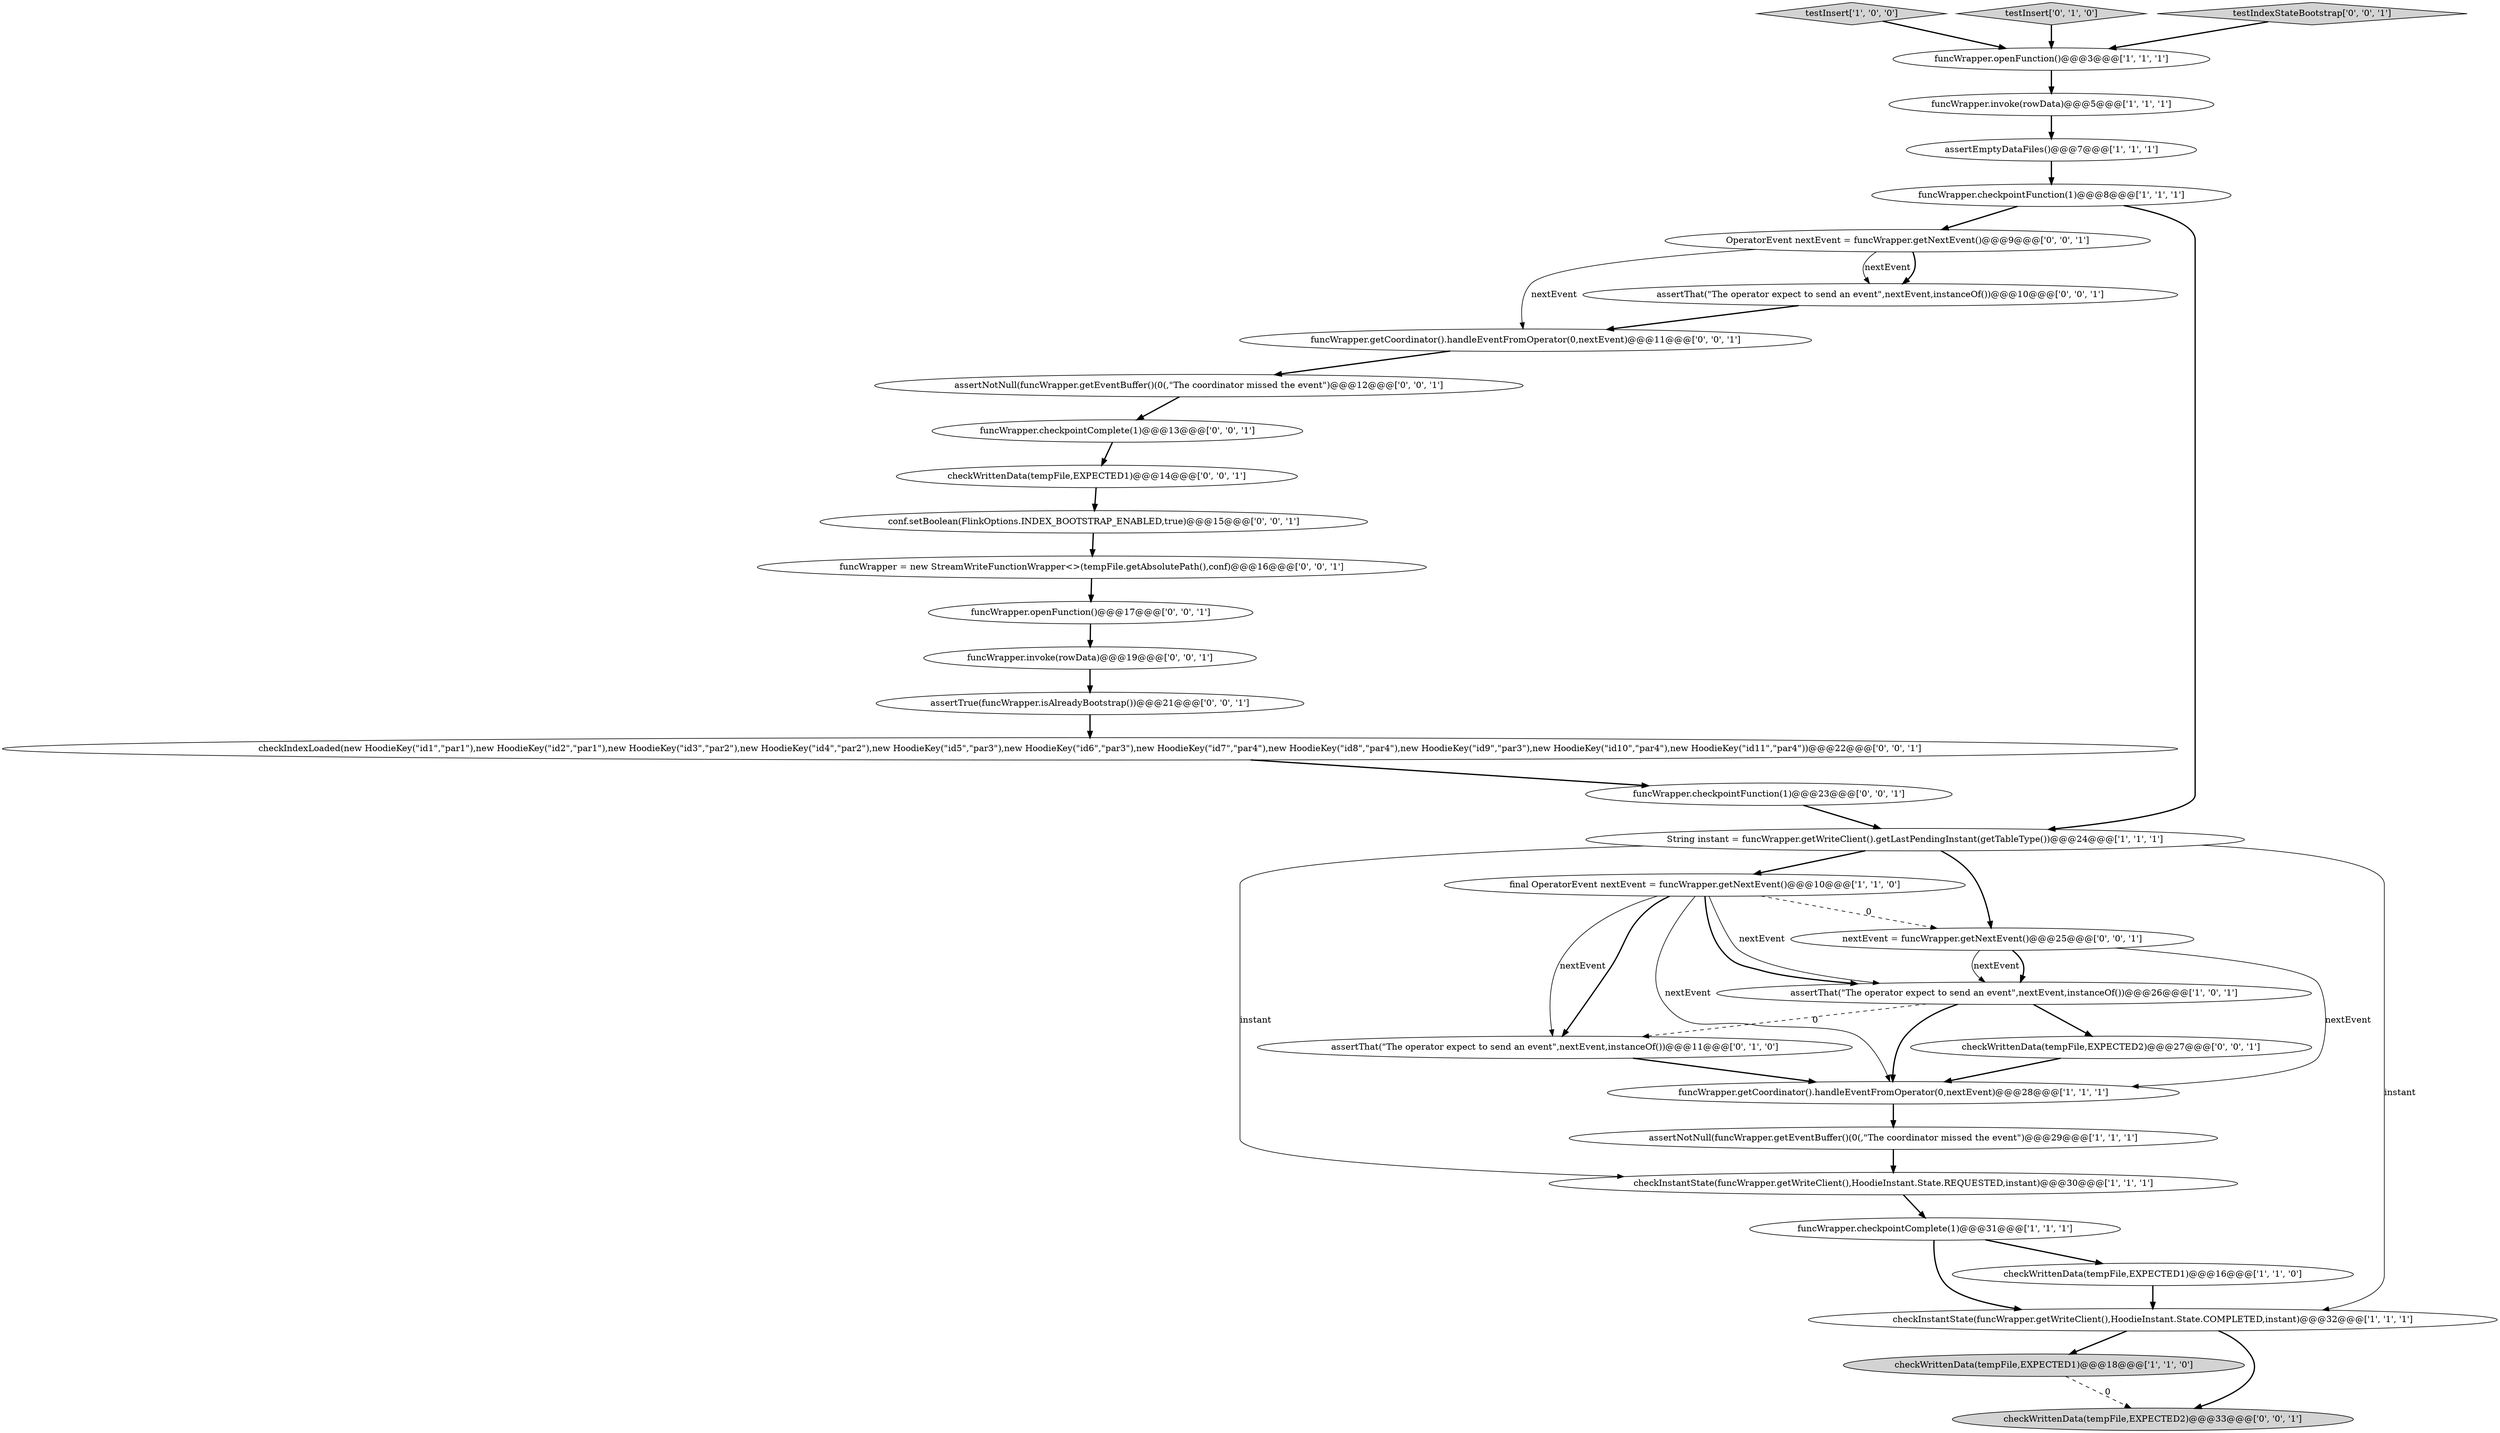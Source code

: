 digraph {
27 [style = filled, label = "nextEvent = funcWrapper.getNextEvent()@@@25@@@['0', '0', '1']", fillcolor = white, shape = ellipse image = "AAA0AAABBB3BBB"];
9 [style = filled, label = "testInsert['1', '0', '0']", fillcolor = lightgray, shape = diamond image = "AAA0AAABBB1BBB"];
4 [style = filled, label = "funcWrapper.openFunction()@@@3@@@['1', '1', '1']", fillcolor = white, shape = ellipse image = "AAA0AAABBB1BBB"];
6 [style = filled, label = "checkWrittenData(tempFile,EXPECTED1)@@@18@@@['1', '1', '0']", fillcolor = lightgray, shape = ellipse image = "AAA0AAABBB1BBB"];
31 [style = filled, label = "checkIndexLoaded(new HoodieKey(\"id1\",\"par1\"),new HoodieKey(\"id2\",\"par1\"),new HoodieKey(\"id3\",\"par2\"),new HoodieKey(\"id4\",\"par2\"),new HoodieKey(\"id5\",\"par3\"),new HoodieKey(\"id6\",\"par3\"),new HoodieKey(\"id7\",\"par4\"),new HoodieKey(\"id8\",\"par4\"),new HoodieKey(\"id9\",\"par3\"),new HoodieKey(\"id10\",\"par4\"),new HoodieKey(\"id11\",\"par4\"))@@@22@@@['0', '0', '1']", fillcolor = white, shape = ellipse image = "AAA0AAABBB3BBB"];
16 [style = filled, label = "testInsert['0', '1', '0']", fillcolor = lightgray, shape = diamond image = "AAA0AAABBB2BBB"];
25 [style = filled, label = "assertThat(\"The operator expect to send an event\",nextEvent,instanceOf())@@@10@@@['0', '0', '1']", fillcolor = white, shape = ellipse image = "AAA0AAABBB3BBB"];
21 [style = filled, label = "OperatorEvent nextEvent = funcWrapper.getNextEvent()@@@9@@@['0', '0', '1']", fillcolor = white, shape = ellipse image = "AAA0AAABBB3BBB"];
14 [style = filled, label = "funcWrapper.getCoordinator().handleEventFromOperator(0,nextEvent)@@@28@@@['1', '1', '1']", fillcolor = white, shape = ellipse image = "AAA0AAABBB1BBB"];
30 [style = filled, label = "funcWrapper.invoke(rowData)@@@19@@@['0', '0', '1']", fillcolor = white, shape = ellipse image = "AAA0AAABBB3BBB"];
5 [style = filled, label = "checkWrittenData(tempFile,EXPECTED1)@@@16@@@['1', '1', '0']", fillcolor = white, shape = ellipse image = "AAA0AAABBB1BBB"];
28 [style = filled, label = "funcWrapper = new StreamWriteFunctionWrapper<>(tempFile.getAbsolutePath(),conf)@@@16@@@['0', '0', '1']", fillcolor = white, shape = ellipse image = "AAA0AAABBB3BBB"];
19 [style = filled, label = "funcWrapper.checkpointComplete(1)@@@13@@@['0', '0', '1']", fillcolor = white, shape = ellipse image = "AAA0AAABBB3BBB"];
18 [style = filled, label = "funcWrapper.getCoordinator().handleEventFromOperator(0,nextEvent)@@@11@@@['0', '0', '1']", fillcolor = white, shape = ellipse image = "AAA0AAABBB3BBB"];
17 [style = filled, label = "assertTrue(funcWrapper.isAlreadyBootstrap())@@@21@@@['0', '0', '1']", fillcolor = white, shape = ellipse image = "AAA0AAABBB3BBB"];
7 [style = filled, label = "funcWrapper.checkpointComplete(1)@@@31@@@['1', '1', '1']", fillcolor = white, shape = ellipse image = "AAA0AAABBB1BBB"];
0 [style = filled, label = "final OperatorEvent nextEvent = funcWrapper.getNextEvent()@@@10@@@['1', '1', '0']", fillcolor = white, shape = ellipse image = "AAA0AAABBB1BBB"];
33 [style = filled, label = "funcWrapper.openFunction()@@@17@@@['0', '0', '1']", fillcolor = white, shape = ellipse image = "AAA0AAABBB3BBB"];
32 [style = filled, label = "assertNotNull(funcWrapper.getEventBuffer()(0(,\"The coordinator missed the event\")@@@12@@@['0', '0', '1']", fillcolor = white, shape = ellipse image = "AAA0AAABBB3BBB"];
3 [style = filled, label = "assertEmptyDataFiles()@@@7@@@['1', '1', '1']", fillcolor = white, shape = ellipse image = "AAA0AAABBB1BBB"];
2 [style = filled, label = "checkInstantState(funcWrapper.getWriteClient(),HoodieInstant.State.REQUESTED,instant)@@@30@@@['1', '1', '1']", fillcolor = white, shape = ellipse image = "AAA0AAABBB1BBB"];
8 [style = filled, label = "checkInstantState(funcWrapper.getWriteClient(),HoodieInstant.State.COMPLETED,instant)@@@32@@@['1', '1', '1']", fillcolor = white, shape = ellipse image = "AAA0AAABBB1BBB"];
24 [style = filled, label = "testIndexStateBootstrap['0', '0', '1']", fillcolor = lightgray, shape = diamond image = "AAA0AAABBB3BBB"];
15 [style = filled, label = "assertThat(\"The operator expect to send an event\",nextEvent,instanceOf())@@@11@@@['0', '1', '0']", fillcolor = white, shape = ellipse image = "AAA1AAABBB2BBB"];
23 [style = filled, label = "conf.setBoolean(FlinkOptions.INDEX_BOOTSTRAP_ENABLED,true)@@@15@@@['0', '0', '1']", fillcolor = white, shape = ellipse image = "AAA0AAABBB3BBB"];
26 [style = filled, label = "checkWrittenData(tempFile,EXPECTED2)@@@33@@@['0', '0', '1']", fillcolor = lightgray, shape = ellipse image = "AAA0AAABBB3BBB"];
12 [style = filled, label = "String instant = funcWrapper.getWriteClient().getLastPendingInstant(getTableType())@@@24@@@['1', '1', '1']", fillcolor = white, shape = ellipse image = "AAA0AAABBB1BBB"];
22 [style = filled, label = "checkWrittenData(tempFile,EXPECTED2)@@@27@@@['0', '0', '1']", fillcolor = white, shape = ellipse image = "AAA0AAABBB3BBB"];
13 [style = filled, label = "assertThat(\"The operator expect to send an event\",nextEvent,instanceOf())@@@26@@@['1', '0', '1']", fillcolor = white, shape = ellipse image = "AAA0AAABBB1BBB"];
29 [style = filled, label = "checkWrittenData(tempFile,EXPECTED1)@@@14@@@['0', '0', '1']", fillcolor = white, shape = ellipse image = "AAA0AAABBB3BBB"];
1 [style = filled, label = "assertNotNull(funcWrapper.getEventBuffer()(0(,\"The coordinator missed the event\")@@@29@@@['1', '1', '1']", fillcolor = white, shape = ellipse image = "AAA0AAABBB1BBB"];
20 [style = filled, label = "funcWrapper.checkpointFunction(1)@@@23@@@['0', '0', '1']", fillcolor = white, shape = ellipse image = "AAA0AAABBB3BBB"];
10 [style = filled, label = "funcWrapper.invoke(rowData)@@@5@@@['1', '1', '1']", fillcolor = white, shape = ellipse image = "AAA0AAABBB1BBB"];
11 [style = filled, label = "funcWrapper.checkpointFunction(1)@@@8@@@['1', '1', '1']", fillcolor = white, shape = ellipse image = "AAA0AAABBB1BBB"];
12->0 [style = bold, label=""];
12->27 [style = bold, label=""];
3->11 [style = bold, label=""];
7->8 [style = bold, label=""];
5->8 [style = bold, label=""];
11->12 [style = bold, label=""];
11->21 [style = bold, label=""];
16->4 [style = bold, label=""];
9->4 [style = bold, label=""];
6->26 [style = dashed, label="0"];
2->7 [style = bold, label=""];
27->13 [style = bold, label=""];
8->26 [style = bold, label=""];
0->13 [style = solid, label="nextEvent"];
0->27 [style = dashed, label="0"];
13->22 [style = bold, label=""];
24->4 [style = bold, label=""];
12->2 [style = solid, label="instant"];
8->6 [style = bold, label=""];
25->18 [style = bold, label=""];
0->13 [style = bold, label=""];
10->3 [style = bold, label=""];
29->23 [style = bold, label=""];
18->32 [style = bold, label=""];
14->1 [style = bold, label=""];
21->25 [style = bold, label=""];
33->30 [style = bold, label=""];
0->15 [style = bold, label=""];
19->29 [style = bold, label=""];
15->14 [style = bold, label=""];
28->33 [style = bold, label=""];
22->14 [style = bold, label=""];
27->13 [style = solid, label="nextEvent"];
31->20 [style = bold, label=""];
4->10 [style = bold, label=""];
7->5 [style = bold, label=""];
21->25 [style = solid, label="nextEvent"];
0->14 [style = solid, label="nextEvent"];
23->28 [style = bold, label=""];
27->14 [style = solid, label="nextEvent"];
13->15 [style = dashed, label="0"];
13->14 [style = bold, label=""];
30->17 [style = bold, label=""];
21->18 [style = solid, label="nextEvent"];
0->15 [style = solid, label="nextEvent"];
12->8 [style = solid, label="instant"];
1->2 [style = bold, label=""];
20->12 [style = bold, label=""];
32->19 [style = bold, label=""];
17->31 [style = bold, label=""];
}
